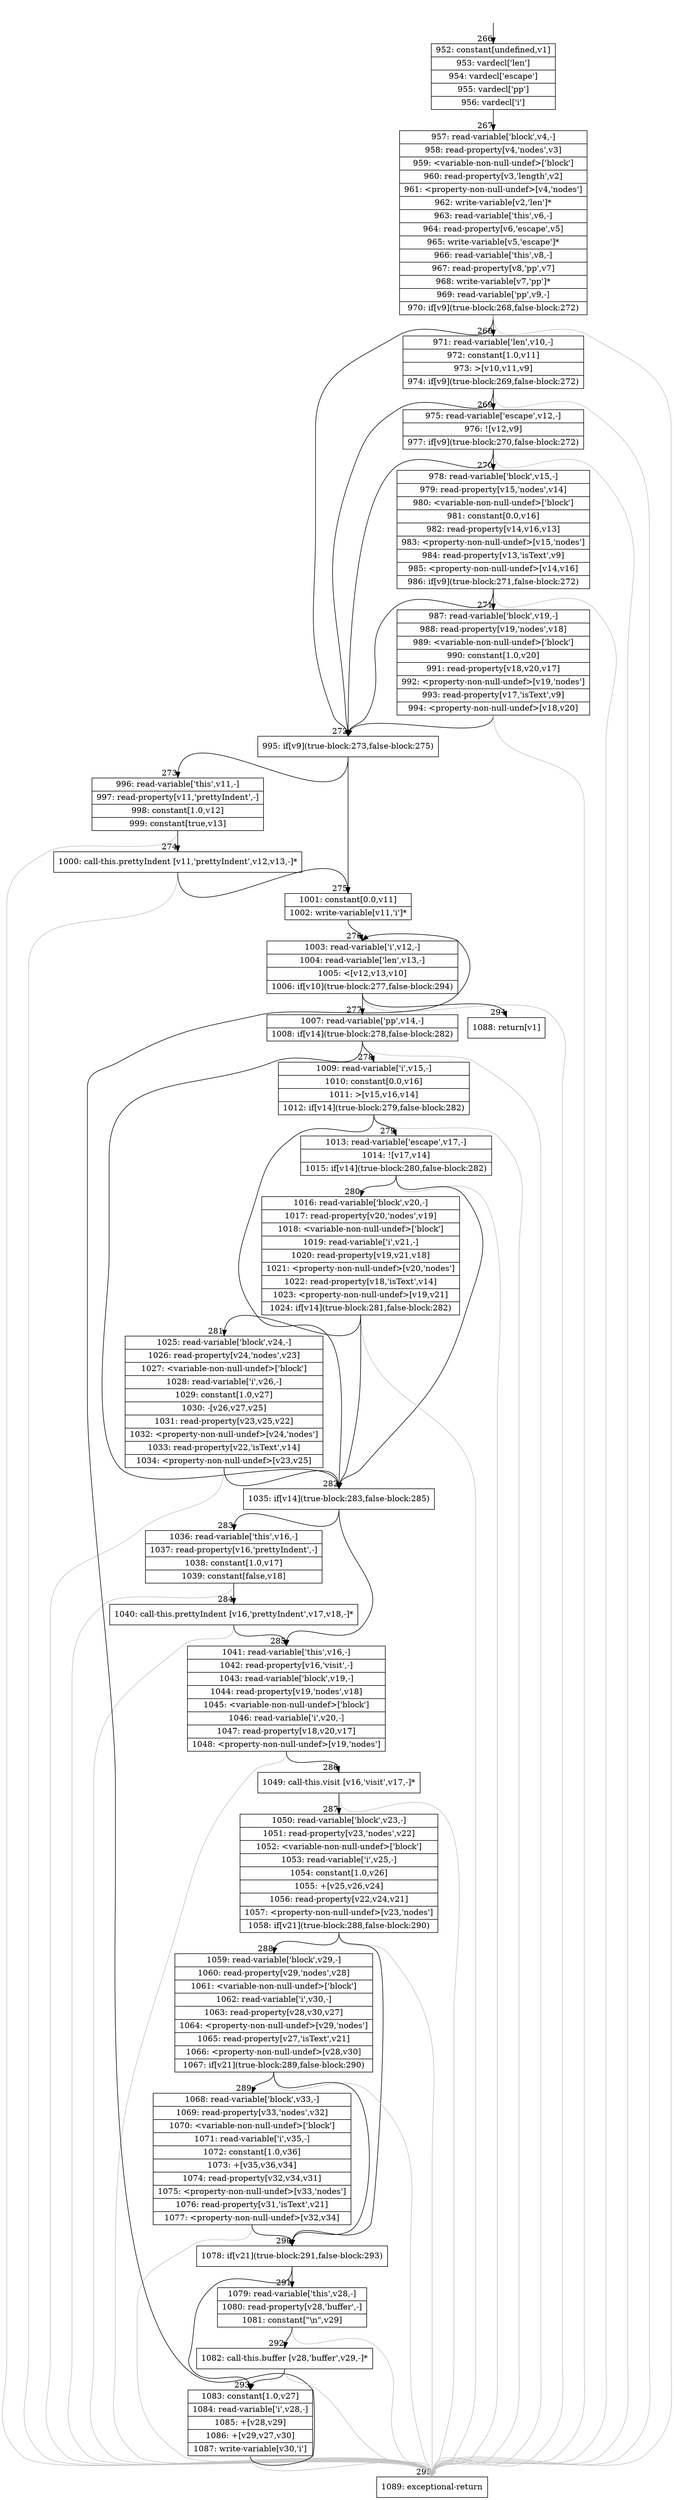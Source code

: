 digraph {
rankdir="TD"
BB_entry21[shape=none,label=""];
BB_entry21 -> BB266 [tailport=s, headport=n, headlabel="    266"]
BB266 [shape=record label="{952: constant[undefined,v1]|953: vardecl['len']|954: vardecl['escape']|955: vardecl['pp']|956: vardecl['i']}" ] 
BB266 -> BB267 [tailport=s, headport=n, headlabel="      267"]
BB267 [shape=record label="{957: read-variable['block',v4,-]|958: read-property[v4,'nodes',v3]|959: \<variable-non-null-undef\>['block']|960: read-property[v3,'length',v2]|961: \<property-non-null-undef\>[v4,'nodes']|962: write-variable[v2,'len']*|963: read-variable['this',v6,-]|964: read-property[v6,'escape',v5]|965: write-variable[v5,'escape']*|966: read-variable['this',v8,-]|967: read-property[v8,'pp',v7]|968: write-variable[v7,'pp']*|969: read-variable['pp',v9,-]|970: if[v9](true-block:268,false-block:272)}" ] 
BB267 -> BB272 [tailport=s, headport=n, headlabel="      272"]
BB267 -> BB268 [tailport=s, headport=n, headlabel="      268"]
BB267 -> BB295 [tailport=s, headport=n, color=gray, headlabel="      295"]
BB268 [shape=record label="{971: read-variable['len',v10,-]|972: constant[1.0,v11]|973: \>[v10,v11,v9]|974: if[v9](true-block:269,false-block:272)}" ] 
BB268 -> BB272 [tailport=s, headport=n]
BB268 -> BB269 [tailport=s, headport=n, headlabel="      269"]
BB268 -> BB295 [tailport=s, headport=n, color=gray]
BB269 [shape=record label="{975: read-variable['escape',v12,-]|976: ![v12,v9]|977: if[v9](true-block:270,false-block:272)}" ] 
BB269 -> BB272 [tailport=s, headport=n]
BB269 -> BB270 [tailport=s, headport=n, headlabel="      270"]
BB269 -> BB295 [tailport=s, headport=n, color=gray]
BB270 [shape=record label="{978: read-variable['block',v15,-]|979: read-property[v15,'nodes',v14]|980: \<variable-non-null-undef\>['block']|981: constant[0.0,v16]|982: read-property[v14,v16,v13]|983: \<property-non-null-undef\>[v15,'nodes']|984: read-property[v13,'isText',v9]|985: \<property-non-null-undef\>[v14,v16]|986: if[v9](true-block:271,false-block:272)}" ] 
BB270 -> BB272 [tailport=s, headport=n]
BB270 -> BB271 [tailport=s, headport=n, headlabel="      271"]
BB270 -> BB295 [tailport=s, headport=n, color=gray]
BB271 [shape=record label="{987: read-variable['block',v19,-]|988: read-property[v19,'nodes',v18]|989: \<variable-non-null-undef\>['block']|990: constant[1.0,v20]|991: read-property[v18,v20,v17]|992: \<property-non-null-undef\>[v19,'nodes']|993: read-property[v17,'isText',v9]|994: \<property-non-null-undef\>[v18,v20]}" ] 
BB271 -> BB272 [tailport=s, headport=n]
BB271 -> BB295 [tailport=s, headport=n, color=gray]
BB272 [shape=record label="{995: if[v9](true-block:273,false-block:275)}" ] 
BB272 -> BB273 [tailport=s, headport=n, headlabel="      273"]
BB272 -> BB275 [tailport=s, headport=n, headlabel="      275"]
BB273 [shape=record label="{996: read-variable['this',v11,-]|997: read-property[v11,'prettyIndent',-]|998: constant[1.0,v12]|999: constant[true,v13]}" ] 
BB273 -> BB274 [tailport=s, headport=n, headlabel="      274"]
BB273 -> BB295 [tailport=s, headport=n, color=gray]
BB274 [shape=record label="{1000: call-this.prettyIndent [v11,'prettyIndent',v12,v13,-]*}" ] 
BB274 -> BB275 [tailport=s, headport=n]
BB274 -> BB295 [tailport=s, headport=n, color=gray]
BB275 [shape=record label="{1001: constant[0.0,v11]|1002: write-variable[v11,'i']*}" ] 
BB275 -> BB276 [tailport=s, headport=n, headlabel="      276"]
BB276 [shape=record label="{1003: read-variable['i',v12,-]|1004: read-variable['len',v13,-]|1005: \<[v12,v13,v10]|1006: if[v10](true-block:277,false-block:294)}" ] 
BB276 -> BB277 [tailport=s, headport=n, headlabel="      277"]
BB276 -> BB294 [tailport=s, headport=n, headlabel="      294"]
BB276 -> BB295 [tailport=s, headport=n, color=gray]
BB277 [shape=record label="{1007: read-variable['pp',v14,-]|1008: if[v14](true-block:278,false-block:282)}" ] 
BB277 -> BB282 [tailport=s, headport=n, headlabel="      282"]
BB277 -> BB278 [tailport=s, headport=n, headlabel="      278"]
BB277 -> BB295 [tailport=s, headport=n, color=gray]
BB278 [shape=record label="{1009: read-variable['i',v15,-]|1010: constant[0.0,v16]|1011: \>[v15,v16,v14]|1012: if[v14](true-block:279,false-block:282)}" ] 
BB278 -> BB282 [tailport=s, headport=n]
BB278 -> BB279 [tailport=s, headport=n, headlabel="      279"]
BB278 -> BB295 [tailport=s, headport=n, color=gray]
BB279 [shape=record label="{1013: read-variable['escape',v17,-]|1014: ![v17,v14]|1015: if[v14](true-block:280,false-block:282)}" ] 
BB279 -> BB282 [tailport=s, headport=n]
BB279 -> BB280 [tailport=s, headport=n, headlabel="      280"]
BB279 -> BB295 [tailport=s, headport=n, color=gray]
BB280 [shape=record label="{1016: read-variable['block',v20,-]|1017: read-property[v20,'nodes',v19]|1018: \<variable-non-null-undef\>['block']|1019: read-variable['i',v21,-]|1020: read-property[v19,v21,v18]|1021: \<property-non-null-undef\>[v20,'nodes']|1022: read-property[v18,'isText',v14]|1023: \<property-non-null-undef\>[v19,v21]|1024: if[v14](true-block:281,false-block:282)}" ] 
BB280 -> BB282 [tailport=s, headport=n]
BB280 -> BB281 [tailport=s, headport=n, headlabel="      281"]
BB280 -> BB295 [tailport=s, headport=n, color=gray]
BB281 [shape=record label="{1025: read-variable['block',v24,-]|1026: read-property[v24,'nodes',v23]|1027: \<variable-non-null-undef\>['block']|1028: read-variable['i',v26,-]|1029: constant[1.0,v27]|1030: -[v26,v27,v25]|1031: read-property[v23,v25,v22]|1032: \<property-non-null-undef\>[v24,'nodes']|1033: read-property[v22,'isText',v14]|1034: \<property-non-null-undef\>[v23,v25]}" ] 
BB281 -> BB282 [tailport=s, headport=n]
BB281 -> BB295 [tailport=s, headport=n, color=gray]
BB282 [shape=record label="{1035: if[v14](true-block:283,false-block:285)}" ] 
BB282 -> BB283 [tailport=s, headport=n, headlabel="      283"]
BB282 -> BB285 [tailport=s, headport=n, headlabel="      285"]
BB283 [shape=record label="{1036: read-variable['this',v16,-]|1037: read-property[v16,'prettyIndent',-]|1038: constant[1.0,v17]|1039: constant[false,v18]}" ] 
BB283 -> BB284 [tailport=s, headport=n, headlabel="      284"]
BB283 -> BB295 [tailport=s, headport=n, color=gray]
BB284 [shape=record label="{1040: call-this.prettyIndent [v16,'prettyIndent',v17,v18,-]*}" ] 
BB284 -> BB285 [tailport=s, headport=n]
BB284 -> BB295 [tailport=s, headport=n, color=gray]
BB285 [shape=record label="{1041: read-variable['this',v16,-]|1042: read-property[v16,'visit',-]|1043: read-variable['block',v19,-]|1044: read-property[v19,'nodes',v18]|1045: \<variable-non-null-undef\>['block']|1046: read-variable['i',v20,-]|1047: read-property[v18,v20,v17]|1048: \<property-non-null-undef\>[v19,'nodes']}" ] 
BB285 -> BB286 [tailport=s, headport=n, headlabel="      286"]
BB285 -> BB295 [tailport=s, headport=n, color=gray]
BB286 [shape=record label="{1049: call-this.visit [v16,'visit',v17,-]*}" ] 
BB286 -> BB287 [tailport=s, headport=n, headlabel="      287"]
BB286 -> BB295 [tailport=s, headport=n, color=gray]
BB287 [shape=record label="{1050: read-variable['block',v23,-]|1051: read-property[v23,'nodes',v22]|1052: \<variable-non-null-undef\>['block']|1053: read-variable['i',v25,-]|1054: constant[1.0,v26]|1055: +[v25,v26,v24]|1056: read-property[v22,v24,v21]|1057: \<property-non-null-undef\>[v23,'nodes']|1058: if[v21](true-block:288,false-block:290)}" ] 
BB287 -> BB290 [tailport=s, headport=n, headlabel="      290"]
BB287 -> BB288 [tailport=s, headport=n, headlabel="      288"]
BB287 -> BB295 [tailport=s, headport=n, color=gray]
BB288 [shape=record label="{1059: read-variable['block',v29,-]|1060: read-property[v29,'nodes',v28]|1061: \<variable-non-null-undef\>['block']|1062: read-variable['i',v30,-]|1063: read-property[v28,v30,v27]|1064: \<property-non-null-undef\>[v29,'nodes']|1065: read-property[v27,'isText',v21]|1066: \<property-non-null-undef\>[v28,v30]|1067: if[v21](true-block:289,false-block:290)}" ] 
BB288 -> BB290 [tailport=s, headport=n]
BB288 -> BB289 [tailport=s, headport=n, headlabel="      289"]
BB288 -> BB295 [tailport=s, headport=n, color=gray]
BB289 [shape=record label="{1068: read-variable['block',v33,-]|1069: read-property[v33,'nodes',v32]|1070: \<variable-non-null-undef\>['block']|1071: read-variable['i',v35,-]|1072: constant[1.0,v36]|1073: +[v35,v36,v34]|1074: read-property[v32,v34,v31]|1075: \<property-non-null-undef\>[v33,'nodes']|1076: read-property[v31,'isText',v21]|1077: \<property-non-null-undef\>[v32,v34]}" ] 
BB289 -> BB290 [tailport=s, headport=n]
BB289 -> BB295 [tailport=s, headport=n, color=gray]
BB290 [shape=record label="{1078: if[v21](true-block:291,false-block:293)}" ] 
BB290 -> BB291 [tailport=s, headport=n, headlabel="      291"]
BB290 -> BB293 [tailport=s, headport=n, headlabel="      293"]
BB291 [shape=record label="{1079: read-variable['this',v28,-]|1080: read-property[v28,'buffer',-]|1081: constant[\"\\n\",v29]}" ] 
BB291 -> BB292 [tailport=s, headport=n, headlabel="      292"]
BB291 -> BB295 [tailport=s, headport=n, color=gray]
BB292 [shape=record label="{1082: call-this.buffer [v28,'buffer',v29,-]*}" ] 
BB292 -> BB293 [tailport=s, headport=n]
BB292 -> BB295 [tailport=s, headport=n, color=gray]
BB293 [shape=record label="{1083: constant[1.0,v27]|1084: read-variable['i',v28,-]|1085: +[v28,v29]|1086: +[v29,v27,v30]|1087: write-variable[v30,'i']}" ] 
BB293 -> BB276 [tailport=s, headport=n]
BB293 -> BB295 [tailport=s, headport=n, color=gray]
BB294 [shape=record label="{1088: return[v1]}" ] 
BB295 [shape=record label="{1089: exceptional-return}" ] 
//#$~ 291
}
